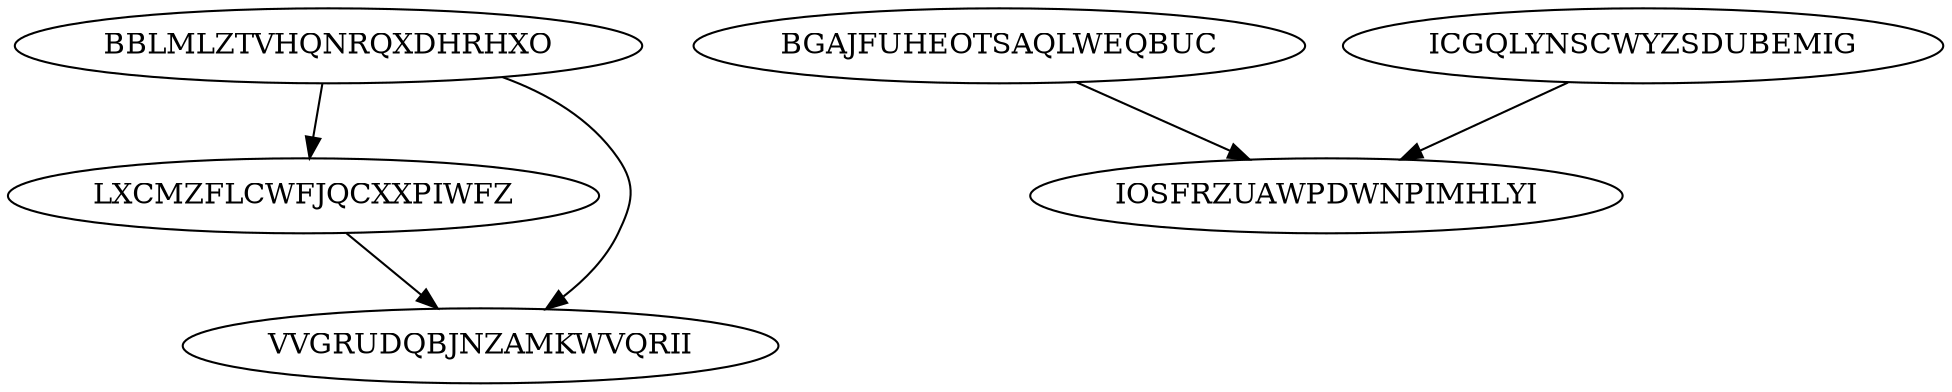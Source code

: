 digraph N6M5 {
	BBLMLZTVHQNRQXDHRHXO	[Weight=19];
	LXCMZFLCWFJQCXXPIWFZ	[Weight=19];
	BGAJFUHEOTSAQLWEQBUC	[Weight=11];
	VVGRUDQBJNZAMKWVQRII	[Weight=10];
	ICGQLYNSCWYZSDUBEMIG	[Weight=12];
	IOSFRZUAWPDWNPIMHLYI	[Weight=11];
	BBLMLZTVHQNRQXDHRHXO -> VVGRUDQBJNZAMKWVQRII [Weight=12];
	ICGQLYNSCWYZSDUBEMIG -> IOSFRZUAWPDWNPIMHLYI [Weight=11];
	BGAJFUHEOTSAQLWEQBUC -> IOSFRZUAWPDWNPIMHLYI [Weight=18];
	LXCMZFLCWFJQCXXPIWFZ -> VVGRUDQBJNZAMKWVQRII [Weight=11];
	BBLMLZTVHQNRQXDHRHXO -> LXCMZFLCWFJQCXXPIWFZ [Weight=15];
}
